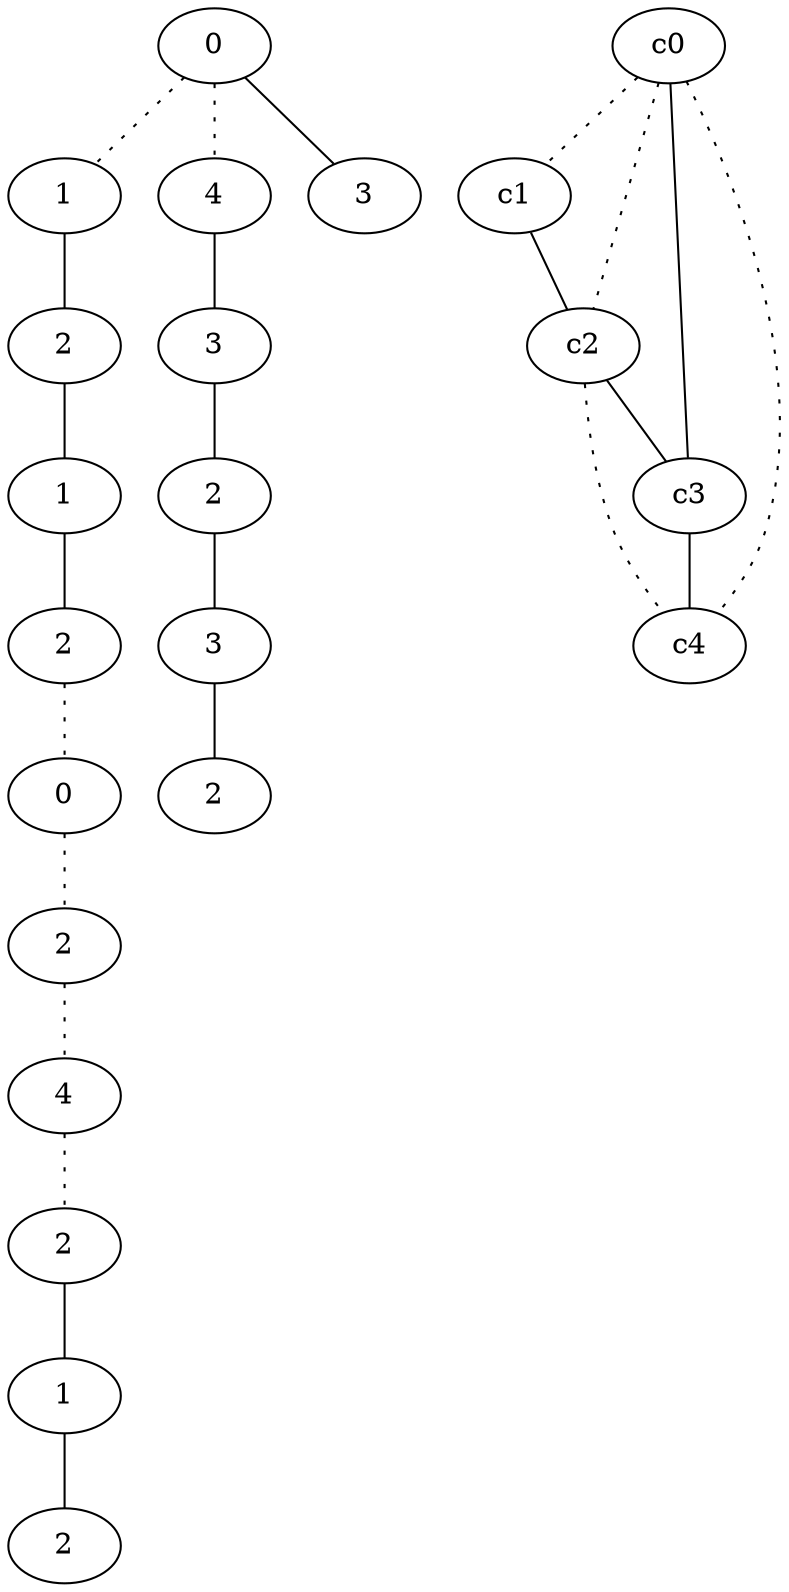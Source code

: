graph {
a0[label=0];
a1[label=1];
a2[label=2];
a3[label=1];
a4[label=2];
a5[label=0];
a6[label=2];
a7[label=4];
a8[label=2];
a9[label=1];
a10[label=2];
a11[label=4];
a12[label=3];
a13[label=2];
a14[label=3];
a15[label=2];
a16[label=3];
a0 -- a1 [style=dotted];
a0 -- a11 [style=dotted];
a0 -- a16;
a1 -- a2;
a2 -- a3;
a3 -- a4;
a4 -- a5 [style=dotted];
a5 -- a6 [style=dotted];
a6 -- a7 [style=dotted];
a7 -- a8 [style=dotted];
a8 -- a9;
a9 -- a10;
a11 -- a12;
a12 -- a13;
a13 -- a14;
a14 -- a15;
c0 -- c1 [style=dotted];
c0 -- c2 [style=dotted];
c0 -- c3;
c0 -- c4 [style=dotted];
c1 -- c2;
c2 -- c3;
c2 -- c4 [style=dotted];
c3 -- c4;
}
